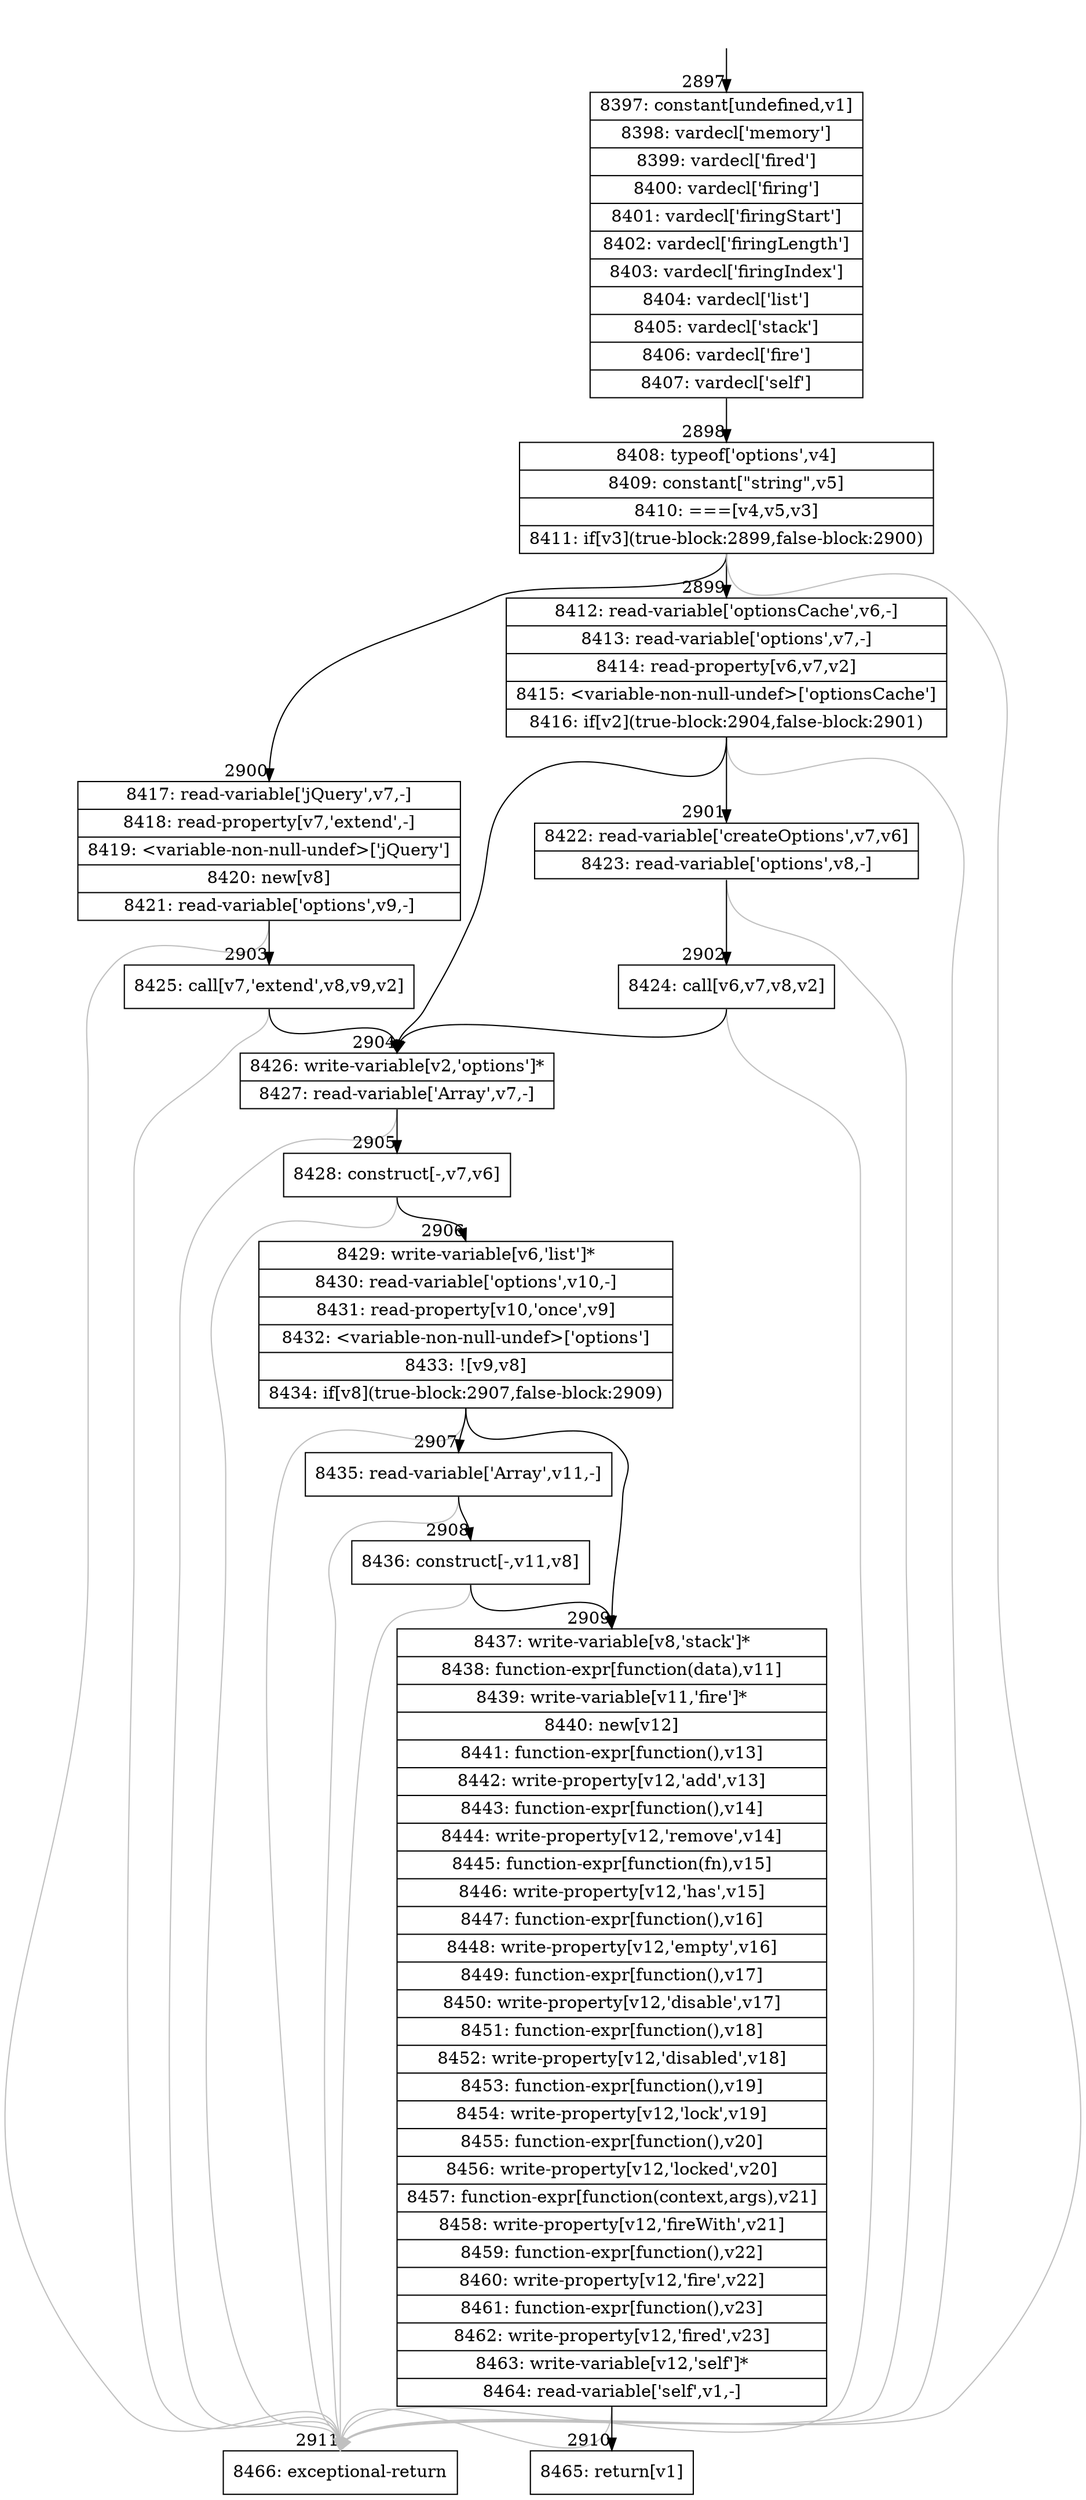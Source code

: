digraph {
rankdir="TD"
BB_entry172[shape=none,label=""];
BB_entry172 -> BB2897 [tailport=s, headport=n, headlabel="    2897"]
BB2897 [shape=record label="{8397: constant[undefined,v1]|8398: vardecl['memory']|8399: vardecl['fired']|8400: vardecl['firing']|8401: vardecl['firingStart']|8402: vardecl['firingLength']|8403: vardecl['firingIndex']|8404: vardecl['list']|8405: vardecl['stack']|8406: vardecl['fire']|8407: vardecl['self']}" ] 
BB2897 -> BB2898 [tailport=s, headport=n, headlabel="      2898"]
BB2898 [shape=record label="{8408: typeof['options',v4]|8409: constant[\"string\",v5]|8410: ===[v4,v5,v3]|8411: if[v3](true-block:2899,false-block:2900)}" ] 
BB2898 -> BB2899 [tailport=s, headport=n, headlabel="      2899"]
BB2898 -> BB2900 [tailport=s, headport=n, headlabel="      2900"]
BB2898 -> BB2911 [tailport=s, headport=n, color=gray, headlabel="      2911"]
BB2899 [shape=record label="{8412: read-variable['optionsCache',v6,-]|8413: read-variable['options',v7,-]|8414: read-property[v6,v7,v2]|8415: \<variable-non-null-undef\>['optionsCache']|8416: if[v2](true-block:2904,false-block:2901)}" ] 
BB2899 -> BB2904 [tailport=s, headport=n, headlabel="      2904"]
BB2899 -> BB2901 [tailport=s, headport=n, headlabel="      2901"]
BB2899 -> BB2911 [tailport=s, headport=n, color=gray]
BB2900 [shape=record label="{8417: read-variable['jQuery',v7,-]|8418: read-property[v7,'extend',-]|8419: \<variable-non-null-undef\>['jQuery']|8420: new[v8]|8421: read-variable['options',v9,-]}" ] 
BB2900 -> BB2903 [tailport=s, headport=n, headlabel="      2903"]
BB2900 -> BB2911 [tailport=s, headport=n, color=gray]
BB2901 [shape=record label="{8422: read-variable['createOptions',v7,v6]|8423: read-variable['options',v8,-]}" ] 
BB2901 -> BB2902 [tailport=s, headport=n, headlabel="      2902"]
BB2901 -> BB2911 [tailport=s, headport=n, color=gray]
BB2902 [shape=record label="{8424: call[v6,v7,v8,v2]}" ] 
BB2902 -> BB2904 [tailport=s, headport=n]
BB2902 -> BB2911 [tailport=s, headport=n, color=gray]
BB2903 [shape=record label="{8425: call[v7,'extend',v8,v9,v2]}" ] 
BB2903 -> BB2904 [tailport=s, headport=n]
BB2903 -> BB2911 [tailport=s, headport=n, color=gray]
BB2904 [shape=record label="{8426: write-variable[v2,'options']*|8427: read-variable['Array',v7,-]}" ] 
BB2904 -> BB2905 [tailport=s, headport=n, headlabel="      2905"]
BB2904 -> BB2911 [tailport=s, headport=n, color=gray]
BB2905 [shape=record label="{8428: construct[-,v7,v6]}" ] 
BB2905 -> BB2906 [tailport=s, headport=n, headlabel="      2906"]
BB2905 -> BB2911 [tailport=s, headport=n, color=gray]
BB2906 [shape=record label="{8429: write-variable[v6,'list']*|8430: read-variable['options',v10,-]|8431: read-property[v10,'once',v9]|8432: \<variable-non-null-undef\>['options']|8433: ![v9,v8]|8434: if[v8](true-block:2907,false-block:2909)}" ] 
BB2906 -> BB2909 [tailport=s, headport=n, headlabel="      2909"]
BB2906 -> BB2907 [tailport=s, headport=n, headlabel="      2907"]
BB2906 -> BB2911 [tailport=s, headport=n, color=gray]
BB2907 [shape=record label="{8435: read-variable['Array',v11,-]}" ] 
BB2907 -> BB2908 [tailport=s, headport=n, headlabel="      2908"]
BB2907 -> BB2911 [tailport=s, headport=n, color=gray]
BB2908 [shape=record label="{8436: construct[-,v11,v8]}" ] 
BB2908 -> BB2909 [tailport=s, headport=n]
BB2908 -> BB2911 [tailport=s, headport=n, color=gray]
BB2909 [shape=record label="{8437: write-variable[v8,'stack']*|8438: function-expr[function(data),v11]|8439: write-variable[v11,'fire']*|8440: new[v12]|8441: function-expr[function(),v13]|8442: write-property[v12,'add',v13]|8443: function-expr[function(),v14]|8444: write-property[v12,'remove',v14]|8445: function-expr[function(fn),v15]|8446: write-property[v12,'has',v15]|8447: function-expr[function(),v16]|8448: write-property[v12,'empty',v16]|8449: function-expr[function(),v17]|8450: write-property[v12,'disable',v17]|8451: function-expr[function(),v18]|8452: write-property[v12,'disabled',v18]|8453: function-expr[function(),v19]|8454: write-property[v12,'lock',v19]|8455: function-expr[function(),v20]|8456: write-property[v12,'locked',v20]|8457: function-expr[function(context,args),v21]|8458: write-property[v12,'fireWith',v21]|8459: function-expr[function(),v22]|8460: write-property[v12,'fire',v22]|8461: function-expr[function(),v23]|8462: write-property[v12,'fired',v23]|8463: write-variable[v12,'self']*|8464: read-variable['self',v1,-]}" ] 
BB2909 -> BB2910 [tailport=s, headport=n, headlabel="      2910"]
BB2909 -> BB2911 [tailport=s, headport=n, color=gray]
BB2910 [shape=record label="{8465: return[v1]}" ] 
BB2911 [shape=record label="{8466: exceptional-return}" ] 
}
